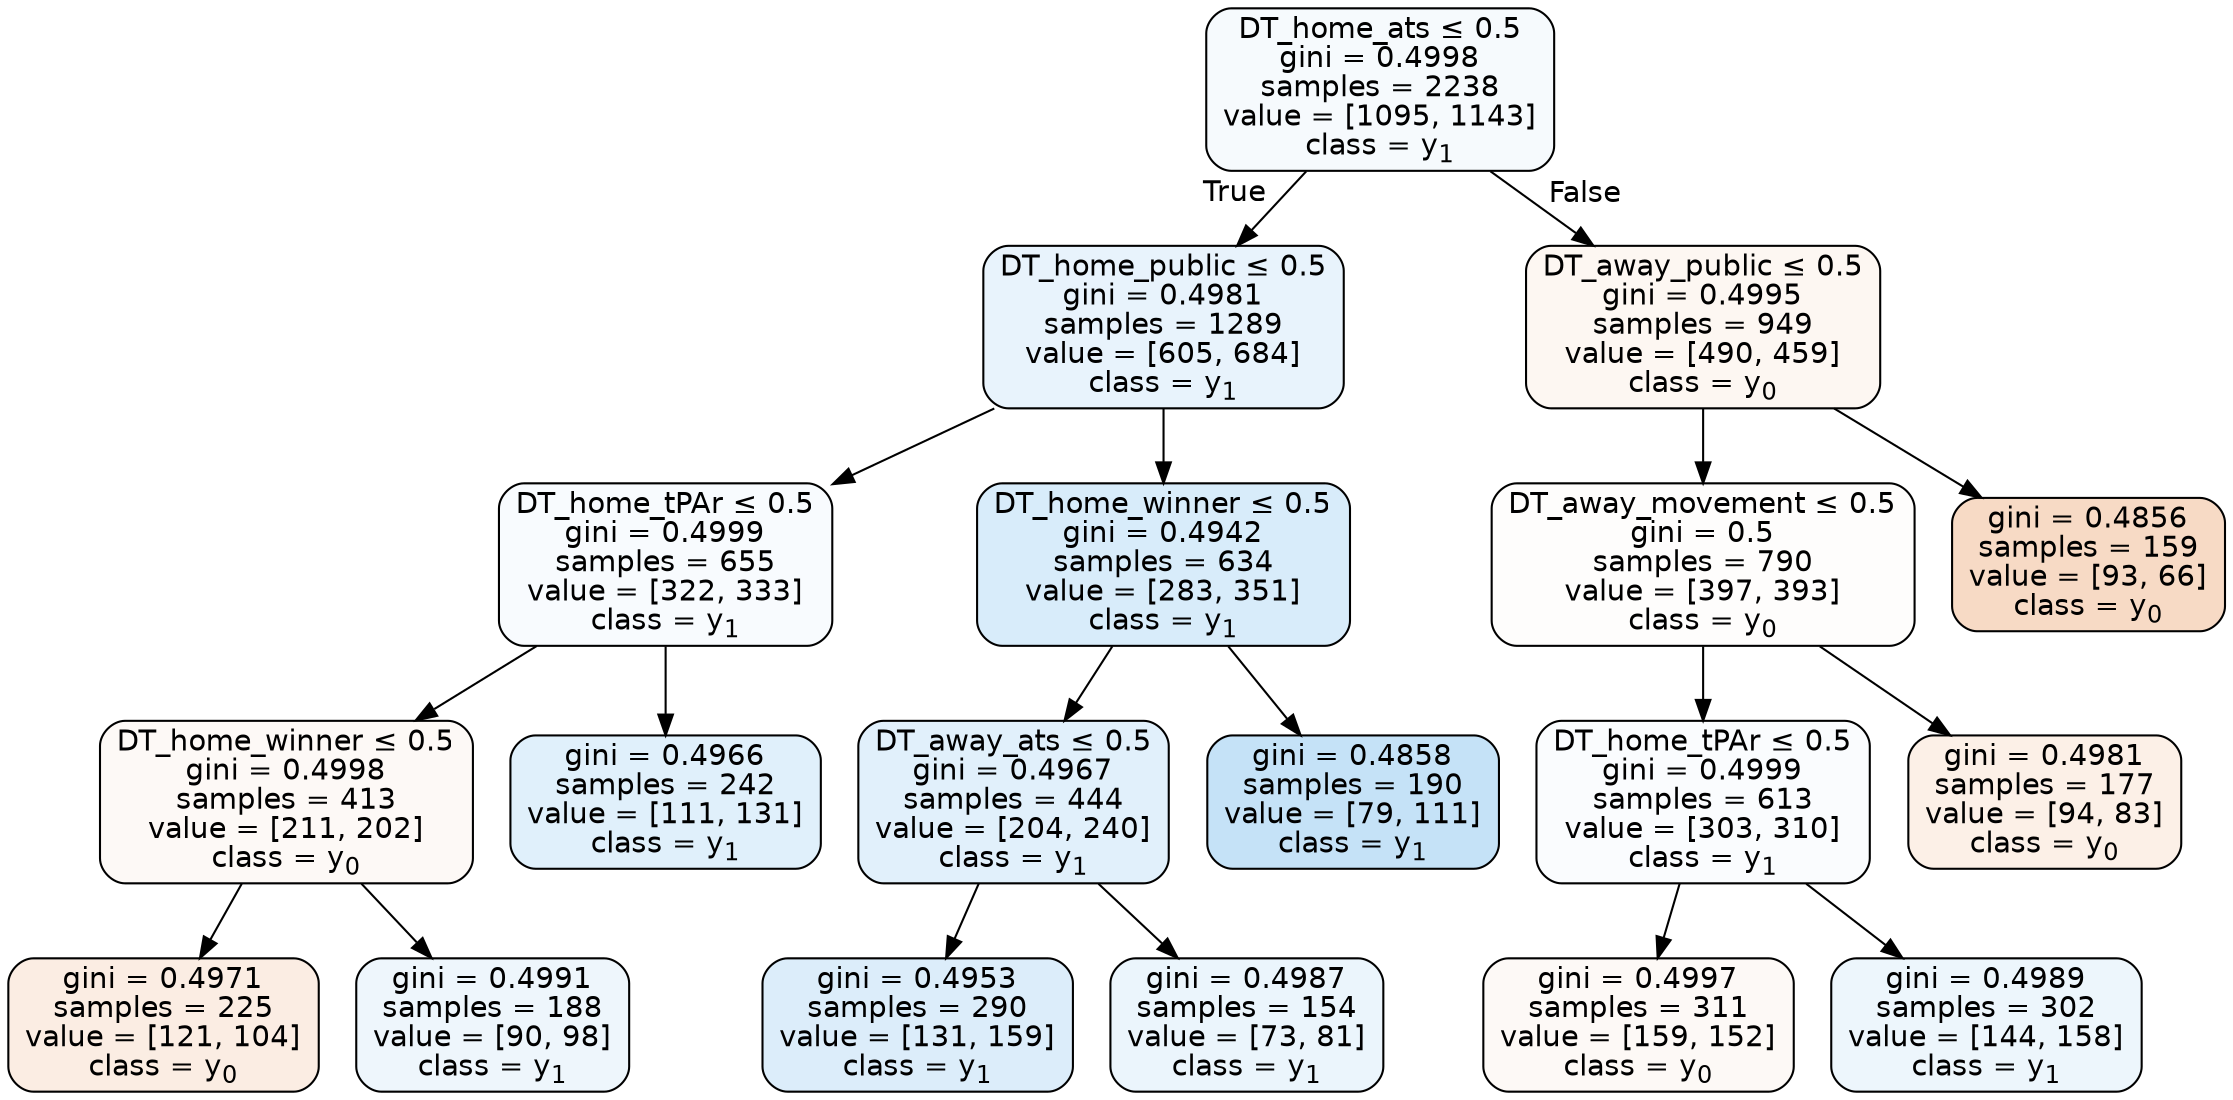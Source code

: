 digraph Tree {
node [shape=box, style="filled, rounded", color="black", fontname=helvetica] ;
edge [fontname=helvetica] ;
0 [label=<DT_home_ats &le; 0.5<br/>gini = 0.4998<br/>samples = 2238<br/>value = [1095, 1143]<br/>class = y<SUB>1</SUB>>, fillcolor="#399de50b"] ;
1 [label=<DT_home_public &le; 0.5<br/>gini = 0.4981<br/>samples = 1289<br/>value = [605, 684]<br/>class = y<SUB>1</SUB>>, fillcolor="#399de51d"] ;
0 -> 1 [labeldistance=2.5, labelangle=45, headlabel="True"] ;
2 [label=<DT_home_tPAr &le; 0.5<br/>gini = 0.4999<br/>samples = 655<br/>value = [322, 333]<br/>class = y<SUB>1</SUB>>, fillcolor="#399de508"] ;
1 -> 2 ;
3 [label=<DT_home_winner &le; 0.5<br/>gini = 0.4998<br/>samples = 413<br/>value = [211, 202]<br/>class = y<SUB>0</SUB>>, fillcolor="#e581390b"] ;
2 -> 3 ;
4 [label=<gini = 0.4971<br/>samples = 225<br/>value = [121, 104]<br/>class = y<SUB>0</SUB>>, fillcolor="#e5813924"] ;
3 -> 4 ;
5 [label=<gini = 0.4991<br/>samples = 188<br/>value = [90, 98]<br/>class = y<SUB>1</SUB>>, fillcolor="#399de515"] ;
3 -> 5 ;
6 [label=<gini = 0.4966<br/>samples = 242<br/>value = [111, 131]<br/>class = y<SUB>1</SUB>>, fillcolor="#399de527"] ;
2 -> 6 ;
7 [label=<DT_home_winner &le; 0.5<br/>gini = 0.4942<br/>samples = 634<br/>value = [283, 351]<br/>class = y<SUB>1</SUB>>, fillcolor="#399de531"] ;
1 -> 7 ;
8 [label=<DT_away_ats &le; 0.5<br/>gini = 0.4967<br/>samples = 444<br/>value = [204, 240]<br/>class = y<SUB>1</SUB>>, fillcolor="#399de526"] ;
7 -> 8 ;
9 [label=<gini = 0.4953<br/>samples = 290<br/>value = [131, 159]<br/>class = y<SUB>1</SUB>>, fillcolor="#399de52d"] ;
8 -> 9 ;
10 [label=<gini = 0.4987<br/>samples = 154<br/>value = [73, 81]<br/>class = y<SUB>1</SUB>>, fillcolor="#399de519"] ;
8 -> 10 ;
11 [label=<gini = 0.4858<br/>samples = 190<br/>value = [79, 111]<br/>class = y<SUB>1</SUB>>, fillcolor="#399de54a"] ;
7 -> 11 ;
12 [label=<DT_away_public &le; 0.5<br/>gini = 0.4995<br/>samples = 949<br/>value = [490, 459]<br/>class = y<SUB>0</SUB>>, fillcolor="#e5813910"] ;
0 -> 12 [labeldistance=2.5, labelangle=-45, headlabel="False"] ;
13 [label=<DT_away_movement &le; 0.5<br/>gini = 0.5<br/>samples = 790<br/>value = [397, 393]<br/>class = y<SUB>0</SUB>>, fillcolor="#e5813903"] ;
12 -> 13 ;
14 [label=<DT_home_tPAr &le; 0.5<br/>gini = 0.4999<br/>samples = 613<br/>value = [303, 310]<br/>class = y<SUB>1</SUB>>, fillcolor="#399de506"] ;
13 -> 14 ;
15 [label=<gini = 0.4997<br/>samples = 311<br/>value = [159, 152]<br/>class = y<SUB>0</SUB>>, fillcolor="#e581390b"] ;
14 -> 15 ;
16 [label=<gini = 0.4989<br/>samples = 302<br/>value = [144, 158]<br/>class = y<SUB>1</SUB>>, fillcolor="#399de517"] ;
14 -> 16 ;
17 [label=<gini = 0.4981<br/>samples = 177<br/>value = [94, 83]<br/>class = y<SUB>0</SUB>>, fillcolor="#e581391e"] ;
13 -> 17 ;
18 [label=<gini = 0.4856<br/>samples = 159<br/>value = [93, 66]<br/>class = y<SUB>0</SUB>>, fillcolor="#e581394a"] ;
12 -> 18 ;
}